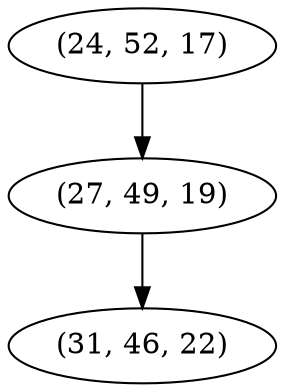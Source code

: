 digraph tree {
    "(24, 52, 17)";
    "(27, 49, 19)";
    "(31, 46, 22)";
    "(24, 52, 17)" -> "(27, 49, 19)";
    "(27, 49, 19)" -> "(31, 46, 22)";
}
